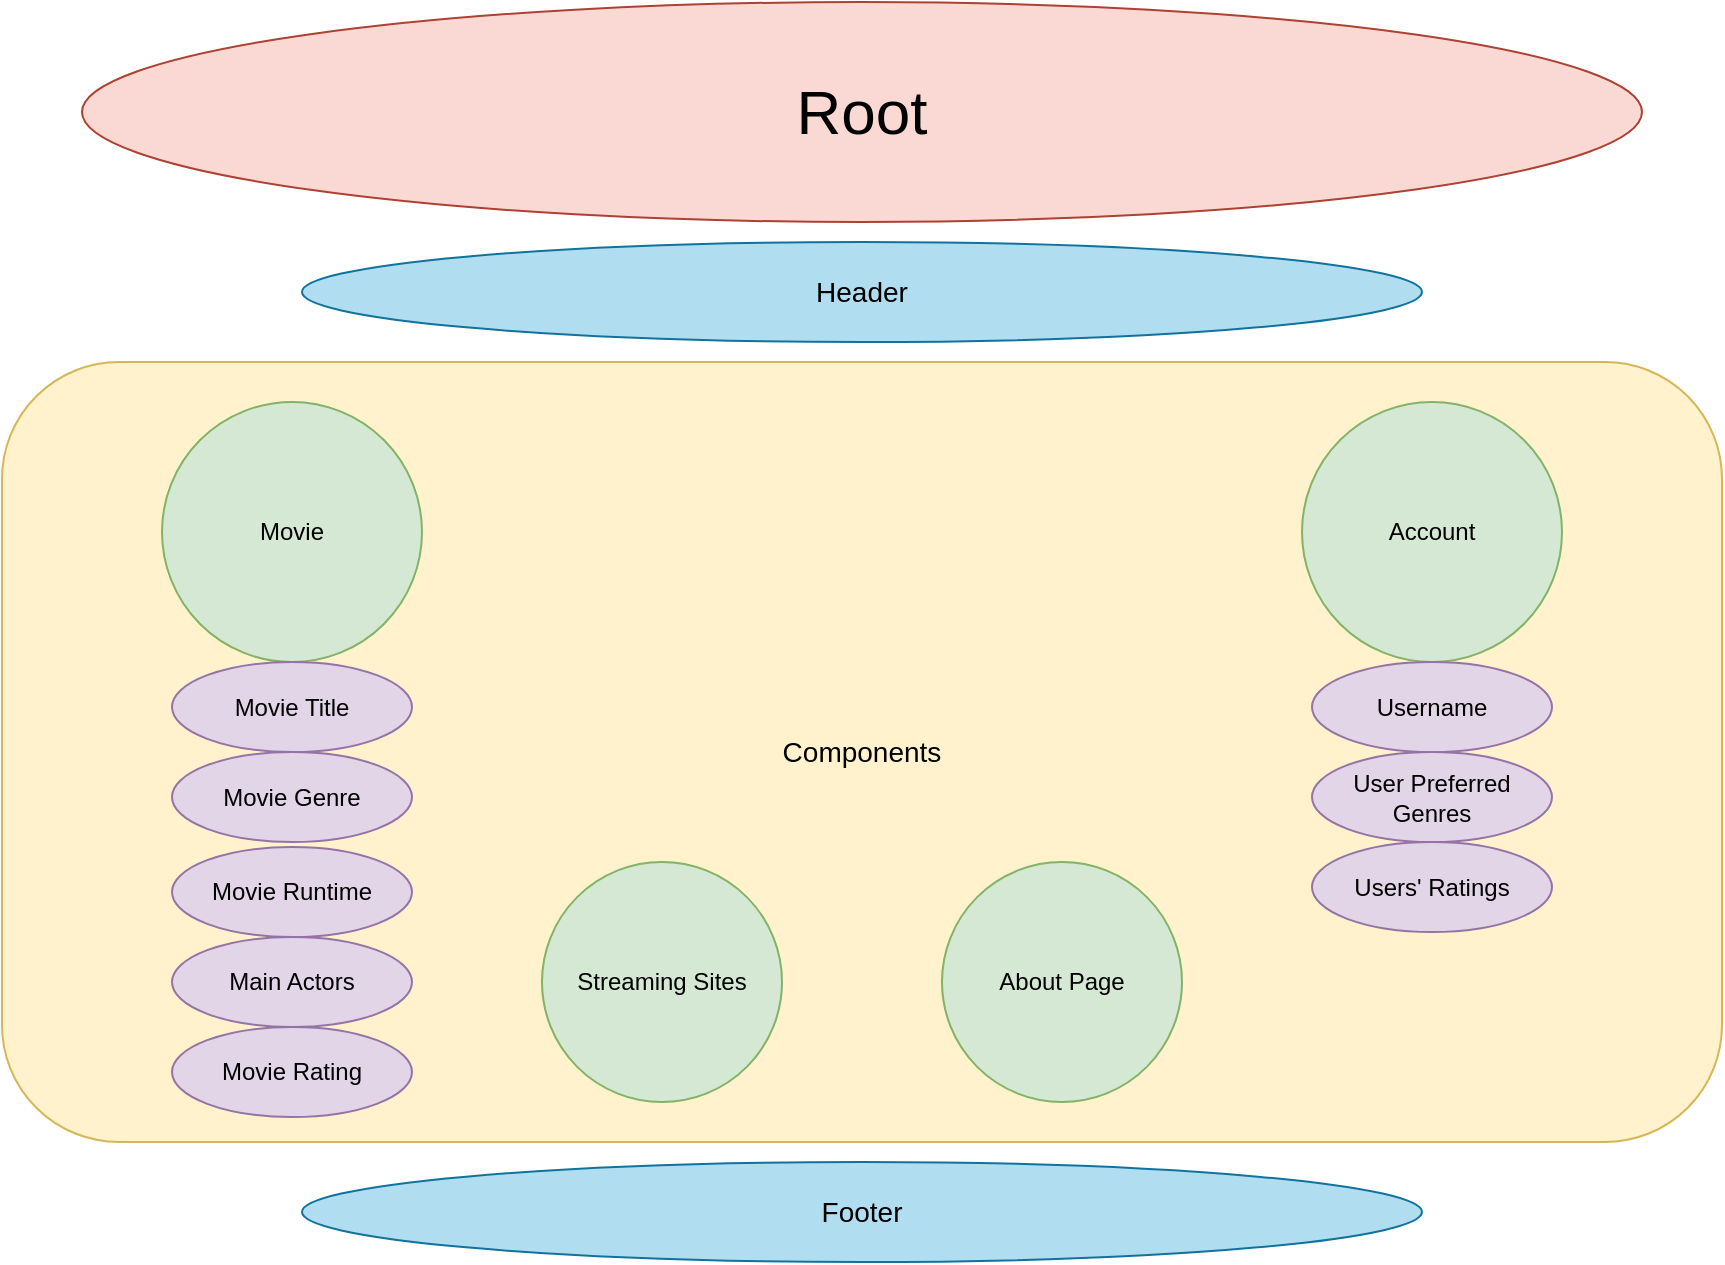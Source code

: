 <mxfile version="14.6.10" type="github">
  <diagram id="g4kuSAQGsr1L1CeNoXxc" name="Page-1">
    <mxGraphModel dx="1888" dy="548" grid="1" gridSize="10" guides="1" tooltips="1" connect="1" arrows="1" fold="1" page="1" pageScale="1" pageWidth="850" pageHeight="1100" math="0" shadow="0">
      <root>
        <mxCell id="0" />
        <mxCell id="1" parent="0" />
        <mxCell id="msIF1JABwLvq9Jov6W6y-8" value="&lt;font style=&quot;font-size: 14px ; line-height: 140%&quot;&gt;Components&lt;/font&gt;" style="rounded=1;whiteSpace=wrap;html=1;fillColor=#fff2cc;strokeColor=#d6b656;" vertex="1" parent="1">
          <mxGeometry x="-20" y="250" width="860" height="390" as="geometry" />
        </mxCell>
        <mxCell id="msIF1JABwLvq9Jov6W6y-1" value="&lt;font style=&quot;font-size: 31px&quot;&gt;Root&lt;/font&gt;" style="ellipse;whiteSpace=wrap;html=1;fillColor=#fad9d5;strokeColor=#ae4132;" vertex="1" parent="1">
          <mxGeometry x="20" y="70" width="780" height="110" as="geometry" />
        </mxCell>
        <mxCell id="msIF1JABwLvq9Jov6W6y-2" value="&lt;font style=&quot;font-size: 14px&quot;&gt;Header&lt;/font&gt;" style="ellipse;whiteSpace=wrap;html=1;fillColor=#b1ddf0;strokeColor=#10739e;" vertex="1" parent="1">
          <mxGeometry x="130" y="190" width="560" height="50" as="geometry" />
        </mxCell>
        <mxCell id="msIF1JABwLvq9Jov6W6y-4" value="&lt;font style=&quot;font-size: 14px&quot;&gt;Footer&lt;/font&gt;" style="ellipse;whiteSpace=wrap;html=1;fillColor=#b1ddf0;strokeColor=#10739e;" vertex="1" parent="1">
          <mxGeometry x="130" y="650" width="560" height="50" as="geometry" />
        </mxCell>
        <mxCell id="msIF1JABwLvq9Jov6W6y-5" value="Movie" style="ellipse;whiteSpace=wrap;html=1;aspect=fixed;fillColor=#d5e8d4;strokeColor=#82b366;" vertex="1" parent="1">
          <mxGeometry x="60" y="270" width="130" height="130" as="geometry" />
        </mxCell>
        <mxCell id="msIF1JABwLvq9Jov6W6y-6" value="Streaming Sites" style="ellipse;whiteSpace=wrap;html=1;aspect=fixed;fillColor=#d5e8d4;strokeColor=#82b366;" vertex="1" parent="1">
          <mxGeometry x="250" y="500" width="120" height="120" as="geometry" />
        </mxCell>
        <mxCell id="msIF1JABwLvq9Jov6W6y-9" value="Account" style="ellipse;whiteSpace=wrap;html=1;aspect=fixed;fillColor=#d5e8d4;strokeColor=#82b366;" vertex="1" parent="1">
          <mxGeometry x="630" y="270" width="130" height="130" as="geometry" />
        </mxCell>
        <mxCell id="msIF1JABwLvq9Jov6W6y-10" value="Movie Title" style="ellipse;whiteSpace=wrap;html=1;fillColor=#e1d5e7;strokeColor=#9673a6;" vertex="1" parent="1">
          <mxGeometry x="65" y="400" width="120" height="45" as="geometry" />
        </mxCell>
        <mxCell id="msIF1JABwLvq9Jov6W6y-12" value="Movie Genre" style="ellipse;whiteSpace=wrap;html=1;fillColor=#e1d5e7;strokeColor=#9673a6;" vertex="1" parent="1">
          <mxGeometry x="65" y="445" width="120" height="45" as="geometry" />
        </mxCell>
        <mxCell id="msIF1JABwLvq9Jov6W6y-13" value="Movie Runtime" style="ellipse;whiteSpace=wrap;html=1;fillColor=#e1d5e7;strokeColor=#9673a6;" vertex="1" parent="1">
          <mxGeometry x="65" y="492.5" width="120" height="45" as="geometry" />
        </mxCell>
        <mxCell id="msIF1JABwLvq9Jov6W6y-14" value="Main Actors" style="ellipse;whiteSpace=wrap;html=1;fillColor=#e1d5e7;strokeColor=#9673a6;" vertex="1" parent="1">
          <mxGeometry x="65" y="537.5" width="120" height="45" as="geometry" />
        </mxCell>
        <mxCell id="msIF1JABwLvq9Jov6W6y-15" value="Movie Rating" style="ellipse;whiteSpace=wrap;html=1;fillColor=#e1d5e7;strokeColor=#9673a6;" vertex="1" parent="1">
          <mxGeometry x="65" y="582.5" width="120" height="45" as="geometry" />
        </mxCell>
        <mxCell id="msIF1JABwLvq9Jov6W6y-16" value="Username" style="ellipse;whiteSpace=wrap;html=1;fillColor=#e1d5e7;strokeColor=#9673a6;" vertex="1" parent="1">
          <mxGeometry x="635" y="400" width="120" height="45" as="geometry" />
        </mxCell>
        <mxCell id="msIF1JABwLvq9Jov6W6y-17" value="User Preferred Genres" style="ellipse;whiteSpace=wrap;html=1;fillColor=#e1d5e7;strokeColor=#9673a6;" vertex="1" parent="1">
          <mxGeometry x="635" y="445" width="120" height="45" as="geometry" />
        </mxCell>
        <mxCell id="msIF1JABwLvq9Jov6W6y-18" value="Users&#39; Ratings" style="ellipse;whiteSpace=wrap;html=1;fillColor=#e1d5e7;strokeColor=#9673a6;" vertex="1" parent="1">
          <mxGeometry x="635" y="490" width="120" height="45" as="geometry" />
        </mxCell>
        <mxCell id="msIF1JABwLvq9Jov6W6y-19" value="About Page" style="ellipse;whiteSpace=wrap;html=1;aspect=fixed;fillColor=#d5e8d4;strokeColor=#82b366;" vertex="1" parent="1">
          <mxGeometry x="450" y="500" width="120" height="120" as="geometry" />
        </mxCell>
      </root>
    </mxGraphModel>
  </diagram>
</mxfile>
